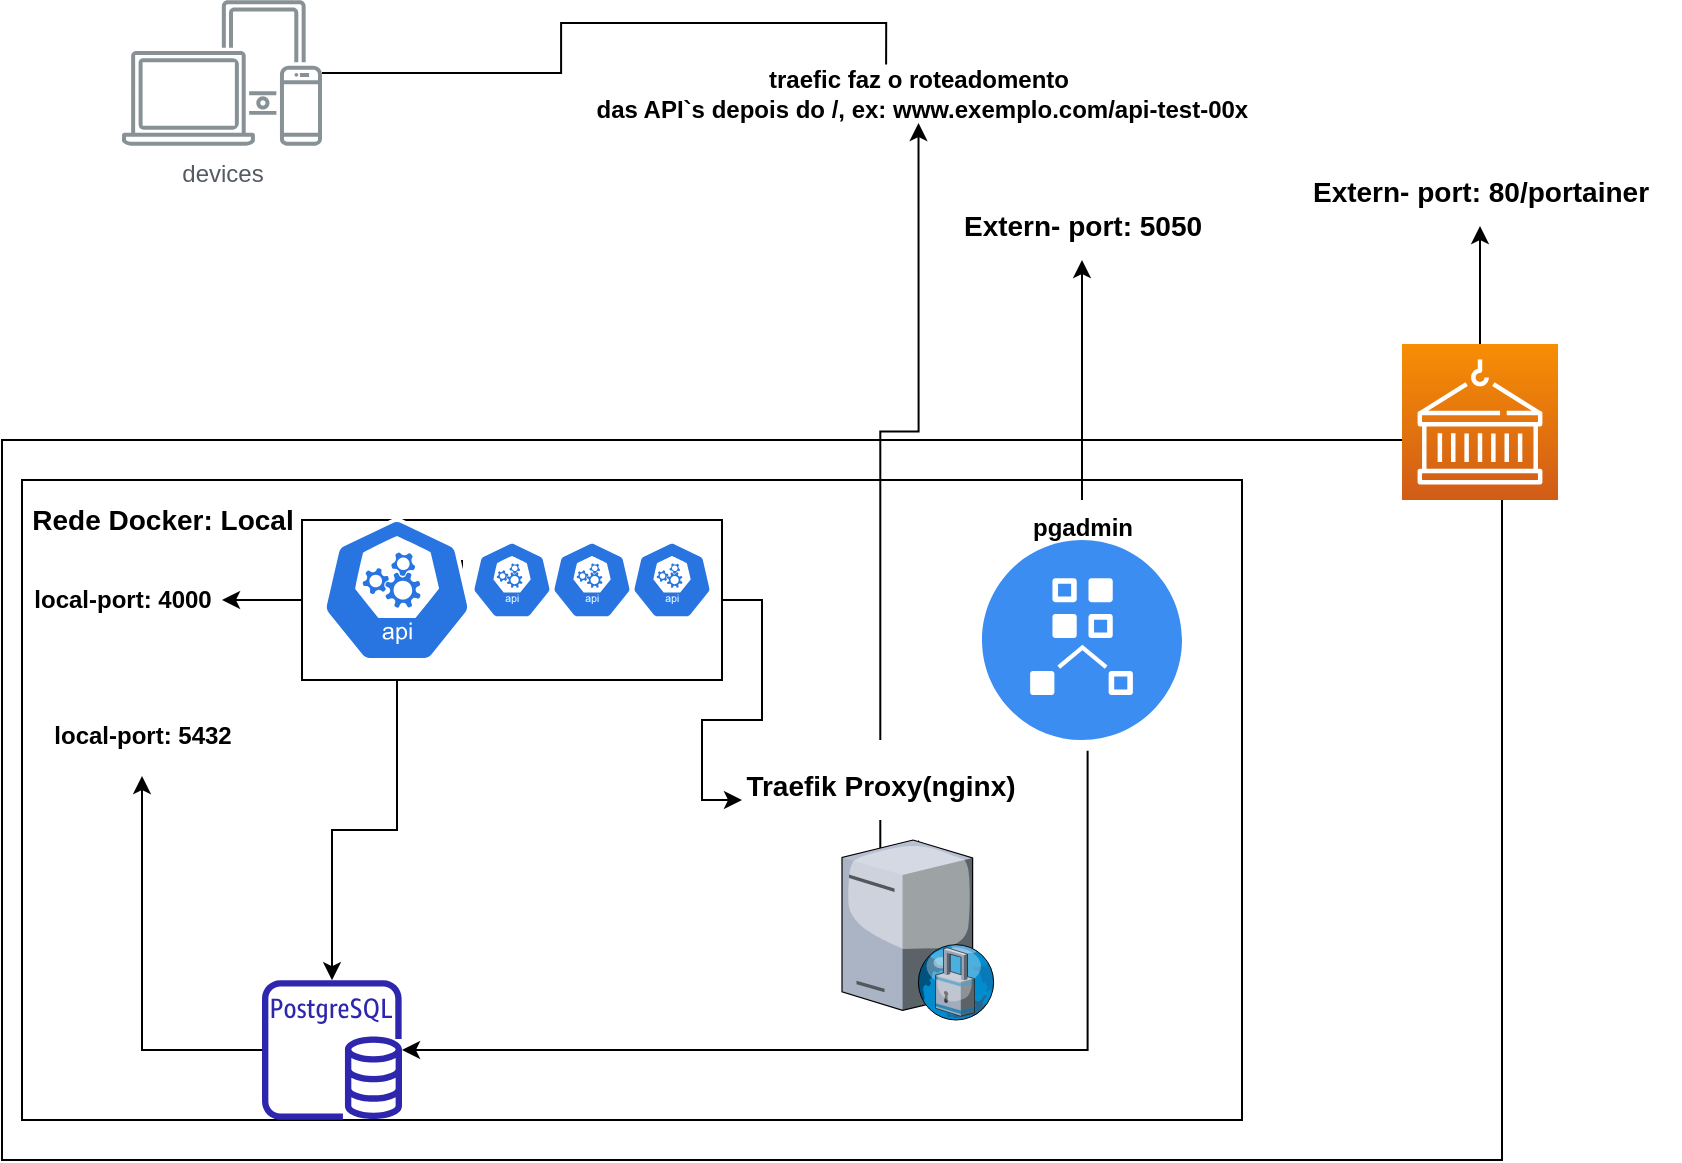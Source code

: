 <mxfile version="20.2.3" type="github">
  <diagram id="fsg9JvuQMLCerdf8fWT-" name="Página-1">
    <mxGraphModel dx="1550" dy="579" grid="1" gridSize="10" guides="1" tooltips="1" connect="1" arrows="1" fold="1" page="1" pageScale="1" pageWidth="827" pageHeight="1169" math="0" shadow="0">
      <root>
        <mxCell id="0" />
        <mxCell id="1" parent="0" />
        <mxCell id="iP4GtSjZEToQS-FBe3_A-17" value="" style="verticalLabelPosition=bottom;verticalAlign=top;html=1;shape=mxgraph.basic.rect;fillColor2=none;strokeWidth=1;size=20;indent=5;fillColor=none;" vertex="1" parent="1">
          <mxGeometry x="40" y="230" width="750" height="360" as="geometry" />
        </mxCell>
        <mxCell id="iP4GtSjZEToQS-FBe3_A-6" value="" style="verticalLabelPosition=bottom;verticalAlign=top;html=1;shape=mxgraph.basic.rect;fillColor2=none;strokeWidth=1;size=20;indent=5;fillColor=none;" vertex="1" parent="1">
          <mxGeometry x="50" y="250" width="610" height="320" as="geometry" />
        </mxCell>
        <mxCell id="iP4GtSjZEToQS-FBe3_A-34" style="edgeStyle=orthogonalEdgeStyle;rounded=0;orthogonalLoop=1;jettySize=auto;html=1;fontSize=12;" edge="1" parent="1" source="iP4GtSjZEToQS-FBe3_A-32" target="iP4GtSjZEToQS-FBe3_A-27">
          <mxGeometry relative="1" as="geometry" />
        </mxCell>
        <mxCell id="iP4GtSjZEToQS-FBe3_A-32" value="" style="verticalLabelPosition=bottom;verticalAlign=top;html=1;shape=mxgraph.basic.rect;fillColor2=none;strokeWidth=1;size=20;indent=5;fillColor=none;" vertex="1" parent="1">
          <mxGeometry x="190" y="270" width="210" height="80" as="geometry" />
        </mxCell>
        <mxCell id="iP4GtSjZEToQS-FBe3_A-8" style="edgeStyle=orthogonalEdgeStyle;rounded=0;orthogonalLoop=1;jettySize=auto;html=1;entryX=0.496;entryY=0.296;entryDx=0;entryDy=0;entryPerimeter=0;startArrow=none;" edge="1" parent="1" source="iP4GtSjZEToQS-FBe3_A-16" target="iP4GtSjZEToQS-FBe3_A-7">
          <mxGeometry relative="1" as="geometry" />
        </mxCell>
        <mxCell id="iP4GtSjZEToQS-FBe3_A-4" value="devices" style="sketch=0;outlineConnect=0;gradientColor=none;fontColor=#545B64;strokeColor=none;fillColor=#879196;dashed=0;verticalLabelPosition=bottom;verticalAlign=top;align=center;html=1;fontSize=12;fontStyle=0;aspect=fixed;shape=mxgraph.aws4.illustration_devices;pointerEvents=1" vertex="1" parent="1">
          <mxGeometry x="100" y="10.0" width="100" height="73" as="geometry" />
        </mxCell>
        <mxCell id="iP4GtSjZEToQS-FBe3_A-10" style="edgeStyle=orthogonalEdgeStyle;rounded=0;orthogonalLoop=1;jettySize=auto;html=1;fontSize=14;" edge="1" parent="1" source="iP4GtSjZEToQS-FBe3_A-7" target="iP4GtSjZEToQS-FBe3_A-2">
          <mxGeometry relative="1" as="geometry" />
        </mxCell>
        <mxCell id="iP4GtSjZEToQS-FBe3_A-12" style="edgeStyle=orthogonalEdgeStyle;rounded=0;orthogonalLoop=1;jettySize=auto;html=1;fontSize=14;startArrow=none;" edge="1" parent="1" source="iP4GtSjZEToQS-FBe3_A-23" target="iP4GtSjZEToQS-FBe3_A-22">
          <mxGeometry relative="1" as="geometry">
            <mxPoint x="390" y="150" as="targetPoint" />
          </mxGeometry>
        </mxCell>
        <mxCell id="iP4GtSjZEToQS-FBe3_A-31" style="edgeStyle=orthogonalEdgeStyle;rounded=0;orthogonalLoop=1;jettySize=auto;html=1;entryX=0;entryY=0.75;entryDx=0;entryDy=0;fontSize=12;startArrow=none;" edge="1" parent="1" source="iP4GtSjZEToQS-FBe3_A-32" target="iP4GtSjZEToQS-FBe3_A-23">
          <mxGeometry relative="1" as="geometry" />
        </mxCell>
        <mxCell id="iP4GtSjZEToQS-FBe3_A-7" value="" style="sketch=0;html=1;dashed=0;whitespace=wrap;fillColor=#2875E2;strokeColor=#ffffff;points=[[0.005,0.63,0],[0.1,0.2,0],[0.9,0.2,0],[0.5,0,0],[0.995,0.63,0],[0.72,0.99,0],[0.5,1,0],[0.28,0.99,0]];shape=mxgraph.kubernetes.icon;prIcon=api" vertex="1" parent="1">
          <mxGeometry x="200" y="260" width="75" height="90" as="geometry" />
        </mxCell>
        <mxCell id="iP4GtSjZEToQS-FBe3_A-9" value="Rede Docker: Local" style="text;strokeColor=none;fillColor=none;html=1;fontSize=14;fontStyle=1;verticalAlign=middle;align=center;" vertex="1" parent="1">
          <mxGeometry x="70" y="250" width="100" height="40" as="geometry" />
        </mxCell>
        <mxCell id="iP4GtSjZEToQS-FBe3_A-13" value="local-port: 5432" style="text;strokeColor=none;fillColor=none;html=1;fontSize=12;fontStyle=1;verticalAlign=middle;align=center;" vertex="1" parent="1">
          <mxGeometry x="60" y="358" width="100" height="40" as="geometry" />
        </mxCell>
        <mxCell id="iP4GtSjZEToQS-FBe3_A-15" style="edgeStyle=orthogonalEdgeStyle;rounded=0;orthogonalLoop=1;jettySize=auto;html=1;fontSize=12;" edge="1" parent="1" source="iP4GtSjZEToQS-FBe3_A-2" target="iP4GtSjZEToQS-FBe3_A-13">
          <mxGeometry relative="1" as="geometry" />
        </mxCell>
        <mxCell id="iP4GtSjZEToQS-FBe3_A-2" value="" style="sketch=0;outlineConnect=0;fontColor=#232F3E;gradientColor=none;fillColor=#2E27AD;strokeColor=none;dashed=0;verticalLabelPosition=bottom;verticalAlign=top;align=center;html=1;fontSize=12;fontStyle=0;aspect=fixed;pointerEvents=1;shape=mxgraph.aws4.rds_postgresql_instance;" vertex="1" parent="1">
          <mxGeometry x="170" y="500" width="70" height="70" as="geometry" />
        </mxCell>
        <mxCell id="iP4GtSjZEToQS-FBe3_A-16" value="" style="shape=image;html=1;verticalAlign=top;verticalLabelPosition=bottom;labelBackgroundColor=#ffffff;imageAspect=0;aspect=fixed;image=https://cdn0.iconfinder.com/data/icons/security-hand-drawn-vol-2-1/52/safety__wall__security__privacy-128.png;fontSize=12;fillColor=none;" vertex="1" parent="1">
          <mxGeometry x="225" y="200" width="90" height="90" as="geometry" />
        </mxCell>
        <mxCell id="iP4GtSjZEToQS-FBe3_A-18" value="" style="edgeStyle=orthogonalEdgeStyle;rounded=0;orthogonalLoop=1;jettySize=auto;html=1;entryX=0.363;entryY=0.023;entryDx=0;entryDy=0;entryPerimeter=0;endArrow=none;" edge="1" parent="1" source="iP4GtSjZEToQS-FBe3_A-4" target="iP4GtSjZEToQS-FBe3_A-29">
          <mxGeometry relative="1" as="geometry">
            <mxPoint x="220" y="92.871" as="sourcePoint" />
            <mxPoint x="277.2" y="289.008" as="targetPoint" />
          </mxGeometry>
        </mxCell>
        <mxCell id="iP4GtSjZEToQS-FBe3_A-21" style="edgeStyle=orthogonalEdgeStyle;rounded=0;orthogonalLoop=1;jettySize=auto;html=1;entryX=0.5;entryY=1;entryDx=0;entryDy=0;fontSize=12;" edge="1" parent="1" source="iP4GtSjZEToQS-FBe3_A-19" target="iP4GtSjZEToQS-FBe3_A-20">
          <mxGeometry relative="1" as="geometry" />
        </mxCell>
        <mxCell id="iP4GtSjZEToQS-FBe3_A-19" value="" style="sketch=0;points=[[0,0,0],[0.25,0,0],[0.5,0,0],[0.75,0,0],[1,0,0],[0,1,0],[0.25,1,0],[0.5,1,0],[0.75,1,0],[1,1,0],[0,0.25,0],[0,0.5,0],[0,0.75,0],[1,0.25,0],[1,0.5,0],[1,0.75,0]];outlineConnect=0;fontColor=#232F3E;gradientColor=#F78E04;gradientDirection=north;fillColor=#D05C17;strokeColor=#ffffff;dashed=0;verticalLabelPosition=bottom;verticalAlign=top;align=center;html=1;fontSize=12;fontStyle=0;aspect=fixed;shape=mxgraph.aws4.resourceIcon;resIcon=mxgraph.aws4.containers;" vertex="1" parent="1">
          <mxGeometry x="740" y="182" width="78" height="78" as="geometry" />
        </mxCell>
        <mxCell id="iP4GtSjZEToQS-FBe3_A-20" value="&lt;font style=&quot;font-size: 14px;&quot;&gt;Extern- port: 80/portainer&lt;/font&gt;" style="text;strokeColor=none;fillColor=none;html=1;fontSize=24;fontStyle=1;verticalAlign=middle;align=center;" vertex="1" parent="1">
          <mxGeometry x="679" y="83" width="200" height="40" as="geometry" />
        </mxCell>
        <mxCell id="iP4GtSjZEToQS-FBe3_A-22" value="" style="verticalLabelPosition=bottom;sketch=0;aspect=fixed;html=1;verticalAlign=top;strokeColor=none;align=center;outlineConnect=0;shape=mxgraph.citrix.proxy_server;fontSize=12;fillColor=none;" vertex="1" parent="1">
          <mxGeometry x="460" y="430" width="76.5" height="90" as="geometry" />
        </mxCell>
        <mxCell id="iP4GtSjZEToQS-FBe3_A-25" style="edgeStyle=orthogonalEdgeStyle;rounded=0;orthogonalLoop=1;jettySize=auto;html=1;fontSize=12;entryX=0.5;entryY=1;entryDx=0;entryDy=0;" edge="1" parent="1" source="iP4GtSjZEToQS-FBe3_A-23" target="iP4GtSjZEToQS-FBe3_A-29">
          <mxGeometry relative="1" as="geometry">
            <mxPoint x="498.25" y="120" as="targetPoint" />
          </mxGeometry>
        </mxCell>
        <mxCell id="iP4GtSjZEToQS-FBe3_A-23" value="&lt;span style=&quot;font-size: 14px;&quot;&gt;Traefik Proxy(nginx)&lt;/span&gt;" style="text;strokeColor=none;fillColor=none;html=1;fontSize=24;fontStyle=1;verticalAlign=middle;align=center;" vertex="1" parent="1">
          <mxGeometry x="410" y="380" width="138.25" height="40" as="geometry" />
        </mxCell>
        <mxCell id="iP4GtSjZEToQS-FBe3_A-27" value="local-port: 4000" style="text;strokeColor=none;fillColor=none;html=1;fontSize=12;fontStyle=1;verticalAlign=middle;align=center;" vertex="1" parent="1">
          <mxGeometry x="50" y="290" width="100" height="40" as="geometry" />
        </mxCell>
        <mxCell id="iP4GtSjZEToQS-FBe3_A-29" value="traefic faz o roteadomento&lt;br&gt;&amp;nbsp;das API`s depois do /, ex: www.exemplo.com/api-test-00x" style="text;strokeColor=none;fillColor=none;html=1;fontSize=12;fontStyle=1;verticalAlign=middle;align=center;" vertex="1" parent="1">
          <mxGeometry x="439.13" y="41.5" width="118.25" height="30" as="geometry" />
        </mxCell>
        <mxCell id="iP4GtSjZEToQS-FBe3_A-35" value="" style="sketch=0;html=1;dashed=0;whitespace=wrap;fillColor=#2875E2;strokeColor=#ffffff;points=[[0.005,0.63,0],[0.1,0.2,0],[0.9,0.2,0],[0.5,0,0],[0.995,0.63,0],[0.72,0.99,0],[0.5,1,0],[0.28,0.99,0]];shape=mxgraph.kubernetes.icon;prIcon=api" vertex="1" parent="1">
          <mxGeometry x="275" y="280" width="40" height="40" as="geometry" />
        </mxCell>
        <mxCell id="iP4GtSjZEToQS-FBe3_A-37" value="" style="sketch=0;html=1;dashed=0;whitespace=wrap;fillColor=#2875E2;strokeColor=#ffffff;points=[[0.005,0.63,0],[0.1,0.2,0],[0.9,0.2,0],[0.5,0,0],[0.995,0.63,0],[0.72,0.99,0],[0.5,1,0],[0.28,0.99,0]];shape=mxgraph.kubernetes.icon;prIcon=api" vertex="1" parent="1">
          <mxGeometry x="315" y="280" width="40" height="40" as="geometry" />
        </mxCell>
        <mxCell id="iP4GtSjZEToQS-FBe3_A-38" value="" style="sketch=0;html=1;dashed=0;whitespace=wrap;fillColor=#2875E2;strokeColor=#ffffff;points=[[0.005,0.63,0],[0.1,0.2,0],[0.9,0.2,0],[0.5,0,0],[0.995,0.63,0],[0.72,0.99,0],[0.5,1,0],[0.28,0.99,0]];shape=mxgraph.kubernetes.icon;prIcon=api" vertex="1" parent="1">
          <mxGeometry x="355" y="280" width="40" height="40" as="geometry" />
        </mxCell>
        <mxCell id="iP4GtSjZEToQS-FBe3_A-41" style="edgeStyle=orthogonalEdgeStyle;rounded=0;orthogonalLoop=1;jettySize=auto;html=1;fontSize=12;exitX=0.528;exitY=1.054;exitDx=0;exitDy=0;exitPerimeter=0;" edge="1" parent="1" source="iP4GtSjZEToQS-FBe3_A-39" target="iP4GtSjZEToQS-FBe3_A-2">
          <mxGeometry relative="1" as="geometry">
            <Array as="points">
              <mxPoint x="583" y="535" />
            </Array>
          </mxGeometry>
        </mxCell>
        <mxCell id="iP4GtSjZEToQS-FBe3_A-39" value="" style="sketch=0;html=1;aspect=fixed;strokeColor=none;shadow=0;align=center;verticalAlign=top;fillColor=#3B8DF1;shape=mxgraph.gcp2.admin_connected;fontSize=12;" vertex="1" parent="1">
          <mxGeometry x="530" y="280" width="100" height="100" as="geometry" />
        </mxCell>
        <mxCell id="iP4GtSjZEToQS-FBe3_A-45" style="edgeStyle=orthogonalEdgeStyle;rounded=0;orthogonalLoop=1;jettySize=auto;html=1;fontSize=12;" edge="1" parent="1" source="iP4GtSjZEToQS-FBe3_A-40" target="iP4GtSjZEToQS-FBe3_A-42">
          <mxGeometry relative="1" as="geometry" />
        </mxCell>
        <mxCell id="iP4GtSjZEToQS-FBe3_A-40" value="&lt;font style=&quot;font-size: 12px;&quot;&gt;pgadmin&lt;/font&gt;" style="text;strokeColor=none;fillColor=none;html=1;fontSize=24;fontStyle=1;verticalAlign=middle;align=center;" vertex="1" parent="1">
          <mxGeometry x="530" y="260" width="100" height="20" as="geometry" />
        </mxCell>
        <mxCell id="iP4GtSjZEToQS-FBe3_A-42" value="&lt;font style=&quot;font-size: 14px;&quot;&gt;Extern- port: 5050&lt;/font&gt;" style="text;strokeColor=none;fillColor=none;html=1;fontSize=24;fontStyle=1;verticalAlign=middle;align=center;" vertex="1" parent="1">
          <mxGeometry x="480" y="100" width="200" height="40" as="geometry" />
        </mxCell>
      </root>
    </mxGraphModel>
  </diagram>
</mxfile>
